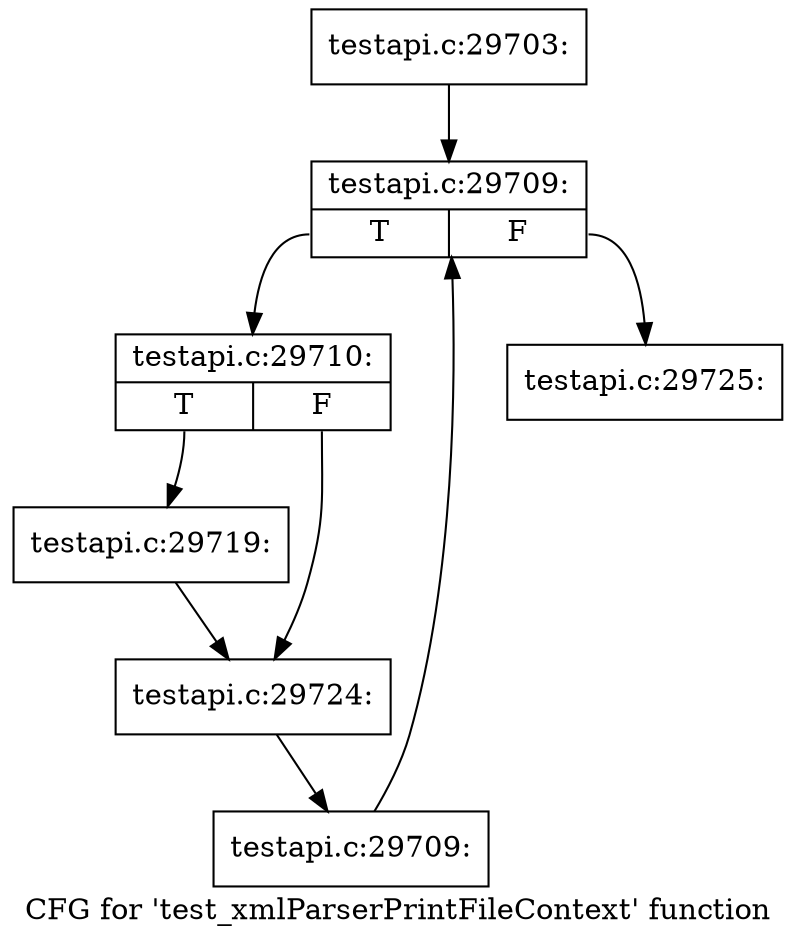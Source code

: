 digraph "CFG for 'test_xmlParserPrintFileContext' function" {
	label="CFG for 'test_xmlParserPrintFileContext' function";

	Node0x50b7d50 [shape=record,label="{testapi.c:29703:}"];
	Node0x50b7d50 -> Node0x50bc890;
	Node0x50bc890 [shape=record,label="{testapi.c:29709:|{<s0>T|<s1>F}}"];
	Node0x50bc890:s0 -> Node0x50bcb70;
	Node0x50bc890:s1 -> Node0x50bc6f0;
	Node0x50bcb70 [shape=record,label="{testapi.c:29710:|{<s0>T|<s1>F}}"];
	Node0x50bcb70:s0 -> Node0x50bd970;
	Node0x50bcb70:s1 -> Node0x50bdfd0;
	Node0x50bd970 [shape=record,label="{testapi.c:29719:}"];
	Node0x50bd970 -> Node0x50bdfd0;
	Node0x50bdfd0 [shape=record,label="{testapi.c:29724:}"];
	Node0x50bdfd0 -> Node0x50bcae0;
	Node0x50bcae0 [shape=record,label="{testapi.c:29709:}"];
	Node0x50bcae0 -> Node0x50bc890;
	Node0x50bc6f0 [shape=record,label="{testapi.c:29725:}"];
}
